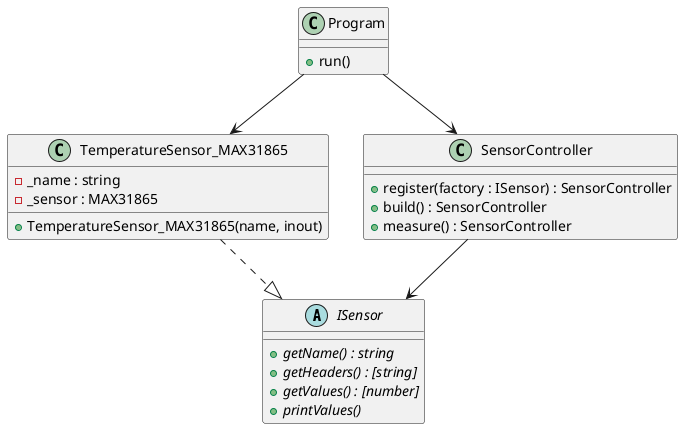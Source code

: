 @startuml

abstract class ISensor {
    + {abstract} getName() : string
    + {abstract} getHeaders() : [string]
    + {abstract} getValues() : [number]
    + {abstract} printValues()
}

class TemperatureSensor_MAX31865 {
    - _name : string
    - _sensor : MAX31865

    + TemperatureSensor_MAX31865(name, inout)
}

TemperatureSensor_MAX31865 ..|> ISensor

class SensorController {
    + register(factory : ISensor) : SensorController
    + build() : SensorController
    + measure() : SensorController
}

SensorController --> ISensor

class Program {
    + run()
}

Program --> SensorController
Program --> TemperatureSensor_MAX31865

@enduml
